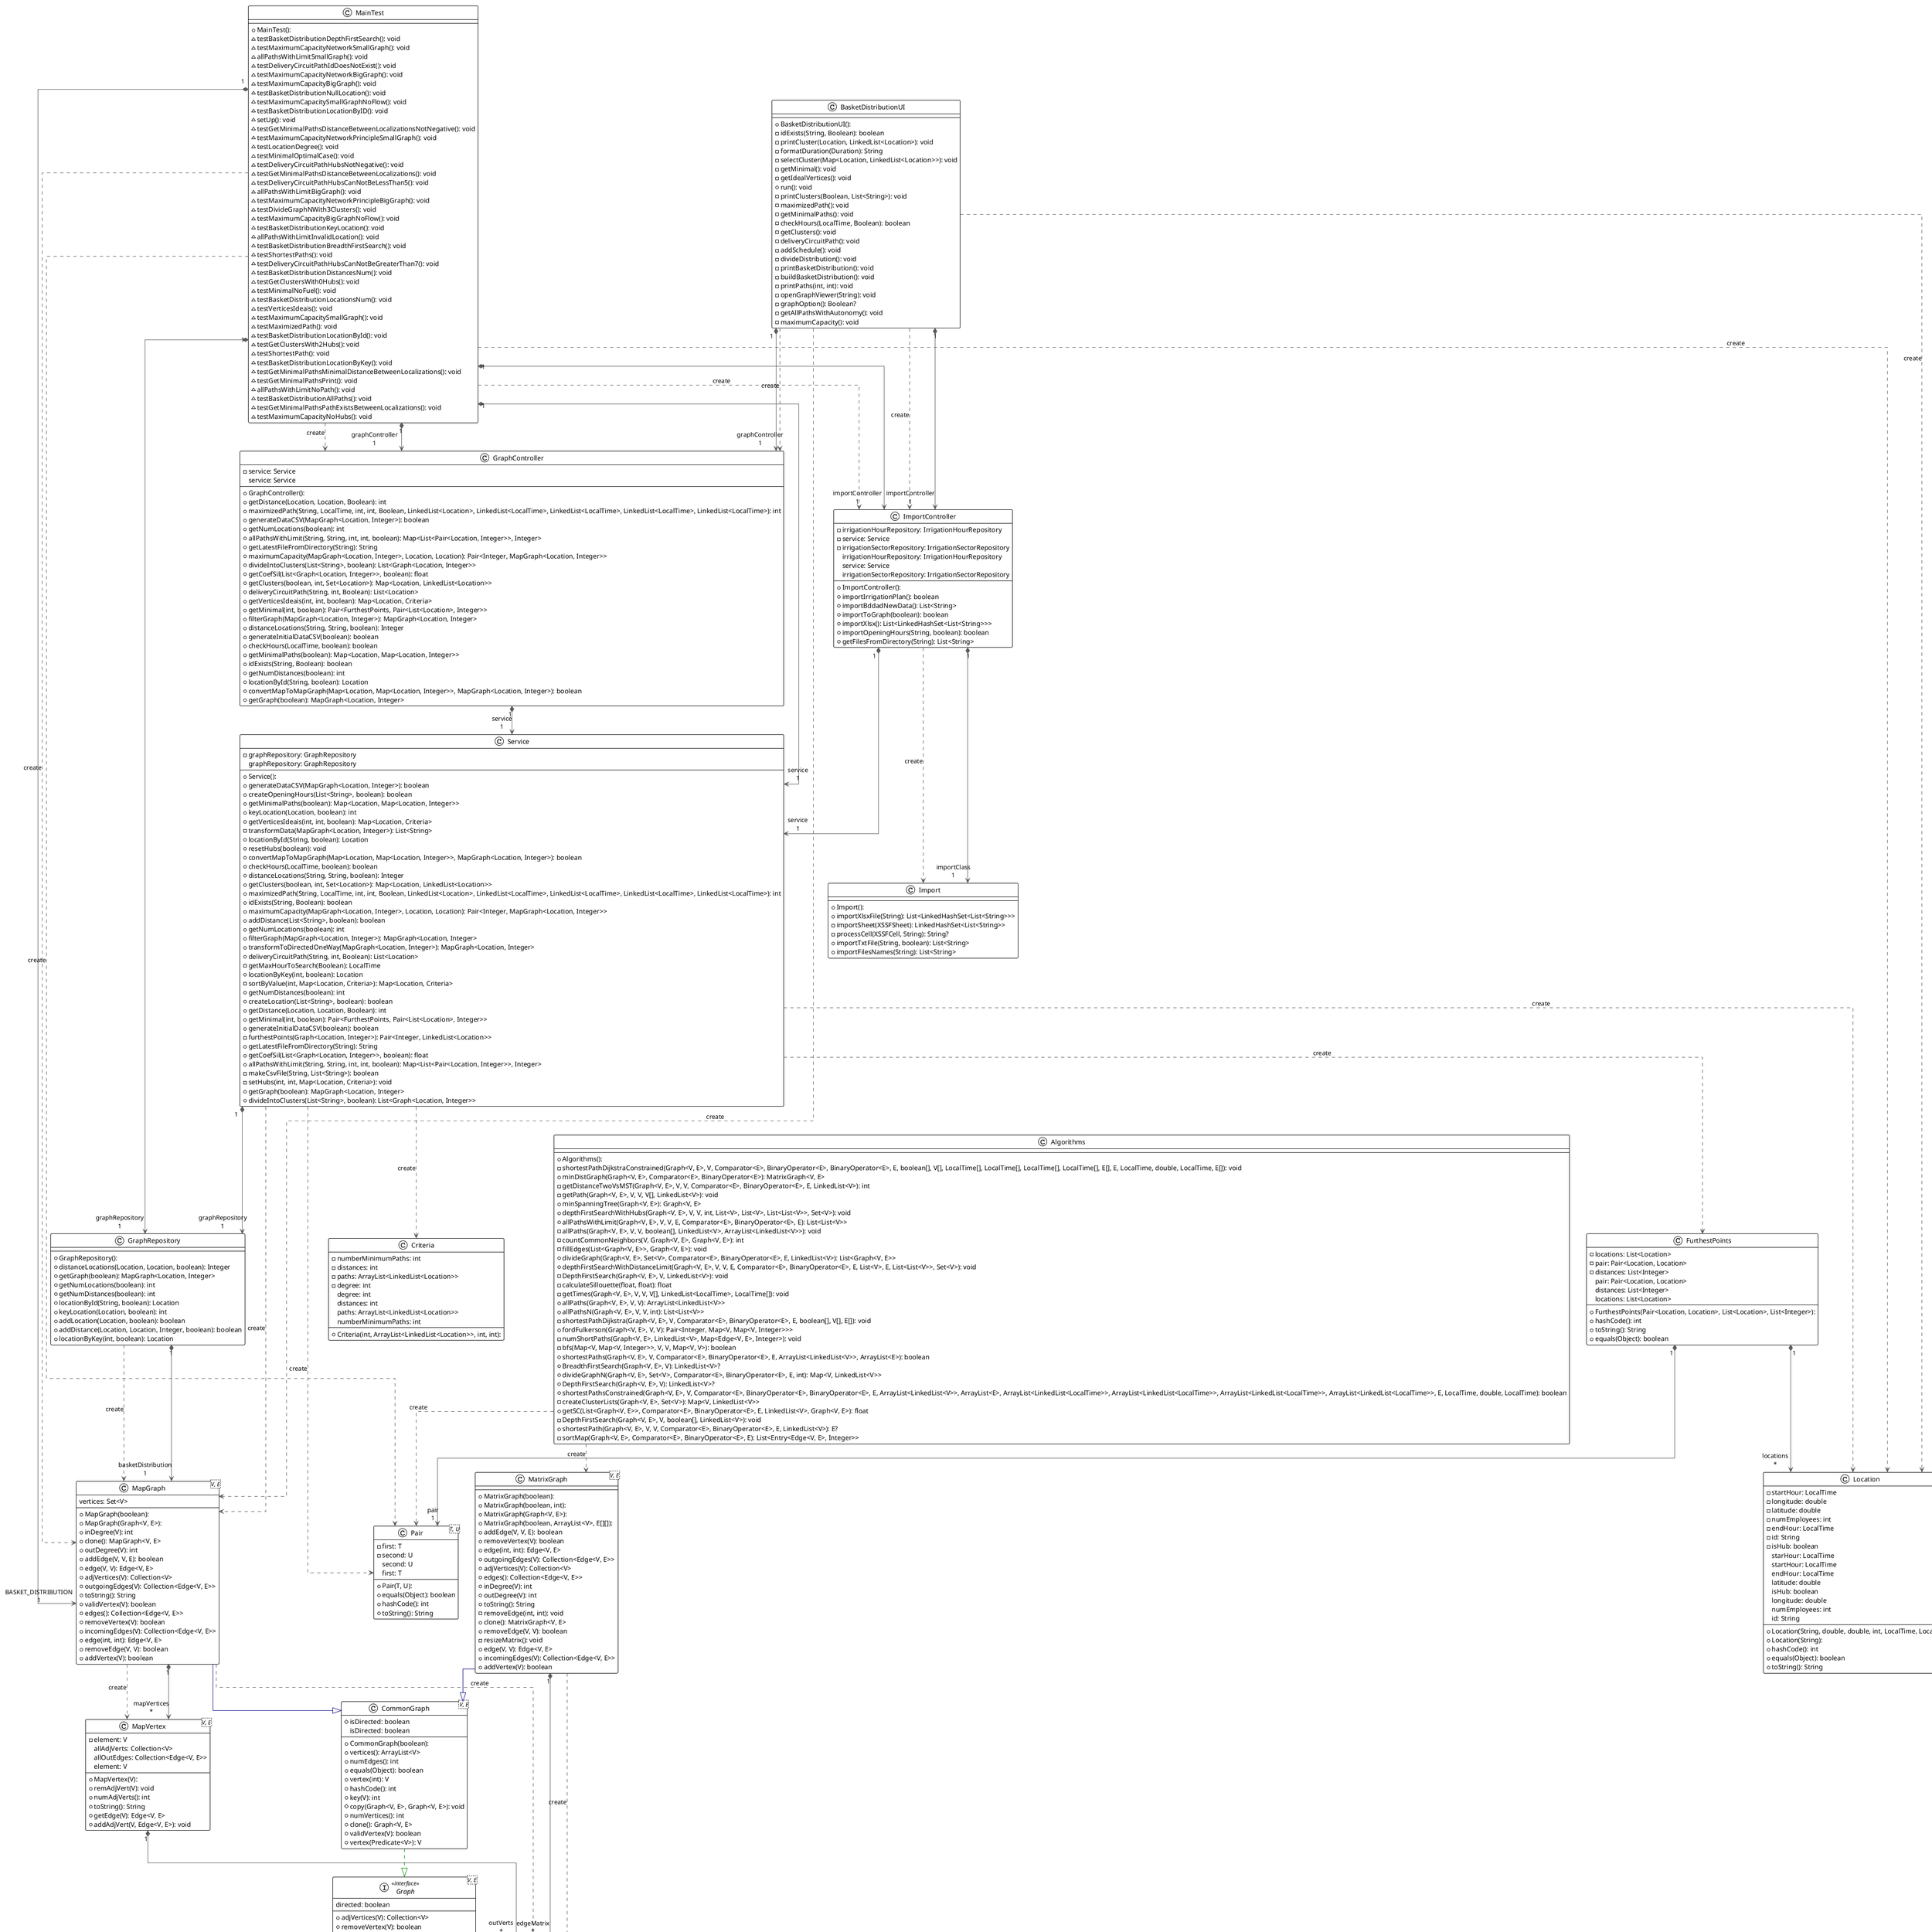 @startuml

!theme plain
top to bottom direction
skinparam linetype ortho

class Algorithms {
  + Algorithms(): 
  - shortestPathDijkstraConstrained(Graph<V, E>, V, Comparator<E>, BinaryOperator<E>, BinaryOperator<E>, E, boolean[], V[], LocalTime[], LocalTime[], LocalTime[], LocalTime[], E[], E, LocalTime, double, LocalTime, E[]): void
  + minDistGraph(Graph<V, E>, Comparator<E>, BinaryOperator<E>): MatrixGraph<V, E>
  - getDistanceTwoVsMST(Graph<V, E>, V, V, Comparator<E>, BinaryOperator<E>, E, LinkedList<V>): int
  - getPath(Graph<V, E>, V, V, V[], LinkedList<V>): void
  + minSpanningTree(Graph<V, E>): Graph<V, E>
  + depthFirstSearchWithHubs(Graph<V, E>, V, V, int, List<V>, List<V>, List<List<V>>, Set<V>): void
  + allPathsWithLimit(Graph<V, E>, V, V, E, Comparator<E>, BinaryOperator<E>, E): List<List<V>>
  - allPaths(Graph<V, E>, V, V, boolean[], LinkedList<V>, ArrayList<LinkedList<V>>): void
  - countCommonNeighbors(V, Graph<V, E>, Graph<V, E>): int
  - fillEdges(List<Graph<V, E>>, Graph<V, E>): void
  + divideGraph(Graph<V, E>, Set<V>, Comparator<E>, BinaryOperator<E>, E, LinkedList<V>): List<Graph<V, E>>
  + depthFirstSearchWithDistanceLimit(Graph<V, E>, V, V, E, Comparator<E>, BinaryOperator<E>, E, List<V>, E, List<List<V>>, Set<V>): void
  - DepthFirstSearch(Graph<V, E>, V, LinkedList<V>): void
  - calculateSillouette(float, float): float
  - getTimes(Graph<V, E>, V, V, V[], LinkedList<LocalTime>, LocalTime[]): void
  + allPaths(Graph<V, E>, V, V): ArrayList<LinkedList<V>>
  + allPathsN(Graph<V, E>, V, V, int): List<List<V>>
  - shortestPathDijkstra(Graph<V, E>, V, Comparator<E>, BinaryOperator<E>, E, boolean[], V[], E[]): void
  + fordFulkerson(Graph<V, E>, V, V): Pair<Integer, Map<V, Map<V, Integer>>>
  - numShortPaths(Graph<V, E>, LinkedList<V>, Map<Edge<V, E>, Integer>): void
  - bfs(Map<V, Map<V, Integer>>, V, V, Map<V, V>): boolean
  + shortestPaths(Graph<V, E>, V, Comparator<E>, BinaryOperator<E>, E, ArrayList<LinkedList<V>>, ArrayList<E>): boolean
  + BreadthFirstSearch(Graph<V, E>, V): LinkedList<V>?
  + divideGraphN(Graph<V, E>, Set<V>, Comparator<E>, BinaryOperator<E>, E, int): Map<V, LinkedList<V>>
  + DepthFirstSearch(Graph<V, E>, V): LinkedList<V>?
  + shortestPathsConstrained(Graph<V, E>, V, Comparator<E>, BinaryOperator<E>, BinaryOperator<E>, E, ArrayList<LinkedList<V>>, ArrayList<E>, ArrayList<LinkedList<LocalTime>>, ArrayList<LinkedList<LocalTime>>, ArrayList<LinkedList<LocalTime>>, ArrayList<LinkedList<LocalTime>>, E, LocalTime, double, LocalTime): boolean
  - createClusterLists(Graph<V, E>, Set<V>): Map<V, LinkedList<V>>
  + getSC(List<Graph<V, E>>, Comparator<E>, BinaryOperator<E>, E, LinkedList<V>, Graph<V, E>): float
  - DepthFirstSearch(Graph<V, E>, V, boolean[], LinkedList<V>): void
  + shortestPath(Graph<V, E>, V, V, Comparator<E>, BinaryOperator<E>, E, LinkedList<V>): E?
  - sortMap(Graph<V, E>, Comparator<E>, BinaryOperator<E>, E): List<Entry<Edge<V, E>, Integer>>
}
class BasketDistributionUI {
  + BasketDistributionUI(): 
  - idExists(String, Boolean): boolean
  - printCluster(Location, LinkedList<Location>): void
  - formatDuration(Duration): String
  - selectCluster(Map<Location, LinkedList<Location>>): void
  - getMinimal(): void
  - getIdealVertices(): void
  + run(): void
  - printClusters(Boolean, List<String>): void
  - maximizedPath(): void
  - getMinimalPaths(): void
  - checkHours(LocalTime, Boolean): boolean
  - getClusters(): void
  - deliveryCircuitPath(): void
  - addSchedule(): void
  - divideDistribution(): void
  - printBasketDistribution(): void
  - buildBasketDistribution(): void
  - printPaths(int, int): void
  - openGraphViewer(String): void
  - graphOption(): Boolean?
  - getAllPathsWithAutonomy(): void
  - maximumCapacity(): void
}
class CommonGraph<V, E> {
  + CommonGraph(boolean): 
  # isDirected: boolean
  + vertices(): ArrayList<V>
  + numEdges(): int
  + equals(Object): boolean
  + vertex(int): V
  + hashCode(): int
  + key(V): int
  # copy(Graph<V, E>, Graph<V, E>): void
  + numVertices(): int
  + clone(): Graph<V, E>
  + validVertex(V): boolean
  + vertex(Predicate<V>): V
   isDirected: boolean
}
class Criteria {
  + Criteria(int, ArrayList<LinkedList<Location>>, int, int): 
  - numberMinimumPaths: int
  - distances: int
  - paths: ArrayList<LinkedList<Location>>
  - degree: int
   degree: int
   distances: int
   paths: ArrayList<LinkedList<Location>>
   numberMinimumPaths: int
}
class Edge<V, E> {
  + Edge(V, V, E): 
  - weight: E
  + equals(Object): boolean
  + hashCode(): int
  + toString(): String
   VDest: V
   VOrig: V
   weight: E
}
class FurthestPoints {
  + FurthestPoints(Pair<Location, Location>, List<Location>, List<Integer>): 
  - locations: List<Location>
  - pair: Pair<Location, Location>
  - distances: List<Integer>
  + hashCode(): int
  + toString(): String
  + equals(Object): boolean
   pair: Pair<Location, Location>
   distances: List<Integer>
   locations: List<Location>
}
interface Graph<V, E> << interface >> {
  + adjVertices(V): Collection<V>
  + removeVertex(V): boolean
  + addVertex(V): boolean
  + inDegree(V): int
  + addEdge(V, V, E): boolean
  + validVertex(V): boolean
  + edges(): Collection<Edge<V, E>>
  + clone(): Graph<V, E>
  + vertex(Predicate<V>): V
  + vertex(int): V
  + edge(V, V): Edge<V, E>
  + numVertices(): int
  + vertices(): ArrayList<V>
  + incomingEdges(V): Collection<Edge<V, E>>
  + key(V): int
  + edge(int, int): Edge<V, E>
  + outgoingEdges(V): Collection<Edge<V, E>>
  + removeEdge(V, V): boolean
  + numEdges(): int
  + outDegree(V): int
   directed: boolean
}
class GraphController {
  + GraphController(): 
  - service: Service
  + getDistance(Location, Location, Boolean): int
  + maximizedPath(String, LocalTime, int, int, Boolean, LinkedList<Location>, LinkedList<LocalTime>, LinkedList<LocalTime>, LinkedList<LocalTime>, LinkedList<LocalTime>): int
  + generateDataCSV(MapGraph<Location, Integer>): boolean
  + getNumLocations(boolean): int
  + allPathsWithLimit(String, String, int, int, boolean): Map<List<Pair<Location, Integer>>, Integer>
  + getLatestFileFromDirectory(String): String
  + maximumCapacity(MapGraph<Location, Integer>, Location, Location): Pair<Integer, MapGraph<Location, Integer>>
  + divideIntoClusters(List<String>, boolean): List<Graph<Location, Integer>>
  + getCoefSil(List<Graph<Location, Integer>>, boolean): float
  + getClusters(boolean, int, Set<Location>): Map<Location, LinkedList<Location>>
  + deliveryCircuitPath(String, int, Boolean): List<Location>
  + getVerticesIdeais(int, int, boolean): Map<Location, Criteria>
  + getMinimal(int, boolean): Pair<FurthestPoints, Pair<List<Location>, Integer>>
  + filterGraph(MapGraph<Location, Integer>): MapGraph<Location, Integer>
  + distanceLocations(String, String, boolean): Integer
  + generateInitialDataCSV(boolean): boolean
  + checkHours(LocalTime, boolean): boolean
  + getMinimalPaths(boolean): Map<Location, Map<Location, Integer>>
  + idExists(String, Boolean): boolean
  + getNumDistances(boolean): int
  + locationById(String, boolean): Location
  + convertMapToMapGraph(Map<Location, Map<Location, Integer>>, MapGraph<Location, Integer>): boolean
  + getGraph(boolean): MapGraph<Location, Integer>
   service: Service
}
class GraphRepository {
  + GraphRepository(): 
  + distanceLocations(Location, Location, boolean): Integer
  + getGraph(boolean): MapGraph<Location, Integer>
  + getNumLocations(boolean): int
  + getNumDistances(boolean): int
  + locationById(String, boolean): Location
  + keyLocation(Location, boolean): int
  + addLocation(Location, boolean): boolean
  + addDistance(Location, Location, Integer, boolean): boolean
  + locationByKey(int, boolean): Location
}
class Import {
  + Import(): 
  + importXlsxFile(String): List<LinkedHashSet<List<String>>>
  - importSheet(XSSFSheet): LinkedHashSet<List<String>>
  - processCell(XSSFCell, String): String?
  + importTxtFile(String, boolean): List<String>
  + importFilesNames(String): List<String>
}
class ImportController {
  + ImportController(): 
  - irrigationHourRepository: IrrigationHourRepository
  - service: Service
  - irrigationSectorRepository: IrrigationSectorRepository
  + importIrrigationPlan(): boolean
  + importBddadNewData(): List<String>
  + importToGraph(boolean): boolean
  + importXlsx(): List<LinkedHashSet<List<String>>>
  + importOpeningHours(String, boolean): boolean
  + getFilesFromDirectory(String): List<String>
   irrigationHourRepository: IrrigationHourRepository
   service: Service
   irrigationSectorRepository: IrrigationSectorRepository
}
class Location {
  + Location(String, double, double, int, LocalTime, LocalTime): 
  + Location(String): 
  - startHour: LocalTime
  - longitude: double
  - latitude: double
  - numEmployees: int
  - endHour: LocalTime
  - id: String
  - isHub: boolean
  + hashCode(): int
  + equals(Object): boolean
  + toString(): String
   starHour: LocalTime
   startHour: LocalTime
   endHour: LocalTime
   latitude: double
   isHub: boolean
   longitude: double
   numEmployees: int
   id: String
}
class MainTest {
  + MainTest(): 
  ~ testBasketDistributionDepthFirstSearch(): void
  ~ testMaximumCapacityNetworkSmallGraph(): void
  ~ allPathsWithLimitSmallGraph(): void
  ~ testDeliveryCircuitPathIdDoesNotExist(): void
  ~ testMaximumCapacityNetworkBigGraph(): void
  ~ testMaximumCapacityBigGraph(): void
  ~ testBasketDistributionNullLocation(): void
  ~ testMaximumCapacitySmallGraphNoFlow(): void
  ~ testBasketDistributionLocationByID(): void
  ~ setUp(): void
  ~ testGetMinimalPathsDistanceBetweenLocalizationsNotNegative(): void
  ~ testMaximumCapacityNetworkPrincipleSmallGraph(): void
  ~ testLocationDegree(): void
  ~ testMinimalOptimalCase(): void
  ~ testDeliveryCircuitPathHubsNotNegative(): void
  ~ testGetMinimalPathsDistanceBetweenLocalizations(): void
  ~ testDeliveryCircuitPathHubsCanNotBeLessThan5(): void
  ~ allPathsWithLimitBigGraph(): void
  ~ testMaximumCapacityNetworkPrincipleBigGraph(): void
  ~ testDivideGraphNWith3Clusters(): void
  ~ testMaximumCapacityBigGraphNoFlow(): void
  ~ testBasketDistributionKeyLocation(): void
  ~ allPathsWithLimitInvalidLocation(): void
  ~ testBasketDistributionBreadthFirstSearch(): void
  ~ testShortestPaths(): void
  ~ testDeliveryCircuitPathHubsCanNotBeGreaterThan7(): void
  ~ testBasketDistributionDistancesNum(): void
  ~ testGetClustersWith0Hubs(): void
  ~ testMinimalNoFuel(): void
  ~ testBasketDistributionLocationsNum(): void
  ~ testVerticesIdeais(): void
  ~ testMaximumCapacitySmallGraph(): void
  ~ testMaximizedPath(): void
  ~ testBasketDistributionLocationById(): void
  ~ testGetClustersWith2Hubs(): void
  ~ testShortestPath(): void
  ~ testBasketDistributionLocationByKey(): void
  ~ testGetMinimalPathsMinimalDistanceBetweenLocalizations(): void
  ~ testGetMinimalPathsPrint(): void
  ~ allPathsWithLimitNoPath(): void
  ~ testBasketDistributionAllPaths(): void
  ~ testGetMinimalPathsPathExistsBetweenLocalizations(): void
  ~ testMaximumCapacityNoHubs(): void
}
class MapGraph<V, E> {
  + MapGraph(boolean): 
  + MapGraph(Graph<V, E>): 
  + inDegree(V): int
  + clone(): MapGraph<V, E>
  + outDegree(V): int
  + addEdge(V, V, E): boolean
  + edge(V, V): Edge<V, E>
  + adjVertices(V): Collection<V>
  + outgoingEdges(V): Collection<Edge<V, E>>
  + toString(): String
  + validVertex(V): boolean
  + edges(): Collection<Edge<V, E>>
  + removeVertex(V): boolean
  + incomingEdges(V): Collection<Edge<V, E>>
  + edge(int, int): Edge<V, E>
  + removeEdge(V, V): boolean
  + addVertex(V): boolean
   vertices: Set<V>
}
class MapVertex<V, E> {
  + MapVertex(V): 
  - element: V
  + remAdjVert(V): void
  + numAdjVerts(): int
  + toString(): String
  + getEdge(V): Edge<V, E>
  + addAdjVert(V, Edge<V, E>): void
   allAdjVerts: Collection<V>
   allOutEdges: Collection<Edge<V, E>>
   element: V
}
class MatrixGraph<V, E> {
  + MatrixGraph(boolean): 
  + MatrixGraph(boolean, int): 
  + MatrixGraph(Graph<V, E>): 
  + MatrixGraph(boolean, ArrayList<V>, E[][]): 
  + addEdge(V, V, E): boolean
  + removeVertex(V): boolean
  + edge(int, int): Edge<V, E>
  + outgoingEdges(V): Collection<Edge<V, E>>
  + adjVertices(V): Collection<V>
  + edges(): Collection<Edge<V, E>>
  + inDegree(V): int
  + outDegree(V): int
  + toString(): String
  - removeEdge(int, int): void
  + clone(): MatrixGraph<V, E>
  + removeEdge(V, V): boolean
  - resizeMatrix(): void
  + edge(V, V): Edge<V, E>
  + incomingEdges(V): Collection<Edge<V, E>>
  + addVertex(V): boolean
}
class Pair<T, U> {
  + Pair(T, U): 
  - first: T
  - second: U
  + equals(Object): boolean
  + hashCode(): int
  + toString(): String
   second: U
   first: T
}
class Service {
  + Service(): 
  - graphRepository: GraphRepository
  + generateDataCSV(MapGraph<Location, Integer>): boolean
  + createOpeningHours(List<String>, boolean): boolean
  + getMinimalPaths(boolean): Map<Location, Map<Location, Integer>>
  + keyLocation(Location, boolean): int
  + getVerticesIdeais(int, int, boolean): Map<Location, Criteria>
  - transformData(MapGraph<Location, Integer>): List<String>
  + locationById(String, boolean): Location
  + resetHubs(boolean): void
  + convertMapToMapGraph(Map<Location, Map<Location, Integer>>, MapGraph<Location, Integer>): boolean
  + checkHours(LocalTime, boolean): boolean
  + distanceLocations(String, String, boolean): Integer
  + getClusters(boolean, int, Set<Location>): Map<Location, LinkedList<Location>>
  + maximizedPath(String, LocalTime, int, int, Boolean, LinkedList<Location>, LinkedList<LocalTime>, LinkedList<LocalTime>, LinkedList<LocalTime>, LinkedList<LocalTime>): int
  + idExists(String, Boolean): boolean
  + maximumCapacity(MapGraph<Location, Integer>, Location, Location): Pair<Integer, MapGraph<Location, Integer>>
  + addDistance(List<String>, boolean): boolean
  + getNumLocations(boolean): int
  + filterGraph(MapGraph<Location, Integer>): MapGraph<Location, Integer>
  + transformToDirectedOneWay(MapGraph<Location, Integer>): MapGraph<Location, Integer>
  + deliveryCircuitPath(String, int, Boolean): List<Location>
  - getMaxHourToSearch(Boolean): LocalTime
  + locationByKey(int, boolean): Location
  - sortByValue(int, Map<Location, Criteria>): Map<Location, Criteria>
  + getNumDistances(boolean): int
  + createLocation(List<String>, boolean): boolean
  + getDistance(Location, Location, Boolean): int
  + getMinimal(int, boolean): Pair<FurthestPoints, Pair<List<Location>, Integer>>
  + generateInitialDataCSV(boolean): boolean
  - furthestPoints(Graph<Location, Integer>): Pair<Integer, LinkedList<Location>>
  + getLatestFileFromDirectory(String): String
  + getCoefSil(List<Graph<Location, Integer>>, boolean): float
  + allPathsWithLimit(String, String, int, int, boolean): Map<List<Pair<Location, Integer>>, Integer>
  - makeCsvFile(String, List<String>): boolean
  - setHubs(int, int, Map<Location, Criteria>): void
  + getGraph(boolean): MapGraph<Location, Integer>
  + divideIntoClusters(List<String>, boolean): List<Graph<Location, Integer>>
   graphRepository: GraphRepository
}

Algorithms            -[#595959,dashed]->  MatrixGraph          : "«create»"
Algorithms            -[#595959,dashed]->  Pair                 : "«create»"
BasketDistributionUI "1" *-[#595959,plain]-> "graphController\n1" GraphController      
BasketDistributionUI  -[#595959,dashed]->  GraphController      : "«create»"
BasketDistributionUI  -[#595959,dashed]->  ImportController     : "«create»"
BasketDistributionUI "1" *-[#595959,plain]-> "importController\n1" ImportController     
BasketDistributionUI  -[#595959,dashed]->  Location             : "«create»"
BasketDistributionUI  -[#595959,dashed]->  MapGraph             : "«create»"
CommonGraph           -[#008200,dashed]-^  Graph                
FurthestPoints       "1" *-[#595959,plain]-> "locations\n*" Location             
FurthestPoints       "1" *-[#595959,plain]-> "pair\n1" Pair                 
GraphController      "1" *-[#595959,plain]-> "service\n1" Service              
GraphRepository       -[#595959,dashed]->  MapGraph             : "«create»"
GraphRepository      "1" *-[#595959,plain]-> "basketDistribution\n1" MapGraph             
ImportController      -[#595959,dashed]->  Import               : "«create»"
ImportController     "1" *-[#595959,plain]-> "importClass\n1" Import               
ImportController     "1" *-[#595959,plain]-> "service\n1" Service              
MainTest              -[#595959,dashed]->  GraphController      : "«create»"
MainTest             "1" *-[#595959,plain]-> "graphController\n1" GraphController      
MainTest             "1" *-[#595959,plain]-> "graphRepository\n1" GraphRepository      
MainTest             "1" *-[#595959,plain]-> "importController\n1" ImportController     
MainTest              -[#595959,dashed]->  ImportController     : "«create»"
MainTest              -[#595959,dashed]->  Location             : "«create»"
MainTest              -[#595959,dashed]->  MapGraph             : "«create»"
MainTest             "1" *-[#595959,plain]-> "BASKET_DISTRIBUTION\n1" MapGraph             
MainTest              -[#595959,dashed]->  Pair                 : "«create»"
MainTest             "1" *-[#595959,plain]-> "service\n1" Service              
MapGraph              -[#000082,plain]-^  CommonGraph          
MapGraph              -[#595959,dashed]->  Edge                 : "«create»"
MapGraph              -[#595959,dashed]->  MapVertex            : "«create»"
MapGraph             "1" *-[#595959,plain]-> "mapVertices\n*" MapVertex            
MapVertex            "1" *-[#595959,plain]-> "outVerts\n*" Edge                 
MatrixGraph           -[#000082,plain]-^  CommonGraph          
MatrixGraph          "1" *-[#595959,plain]-> "edgeMatrix\n*" Edge                 
MatrixGraph           -[#595959,dashed]->  Edge                 : "«create»"
Service               -[#595959,dashed]->  Criteria             : "«create»"
Service               -[#595959,dashed]->  FurthestPoints       : "«create»"
Service              "1" *-[#595959,plain]-> "graphRepository\n1" GraphRepository      
Service               -[#595959,dashed]->  Location             : "«create»"
Service               -[#595959,dashed]->  MapGraph             : "«create»"
Service               -[#595959,dashed]->  Pair                 : "«create»"
@enduml
